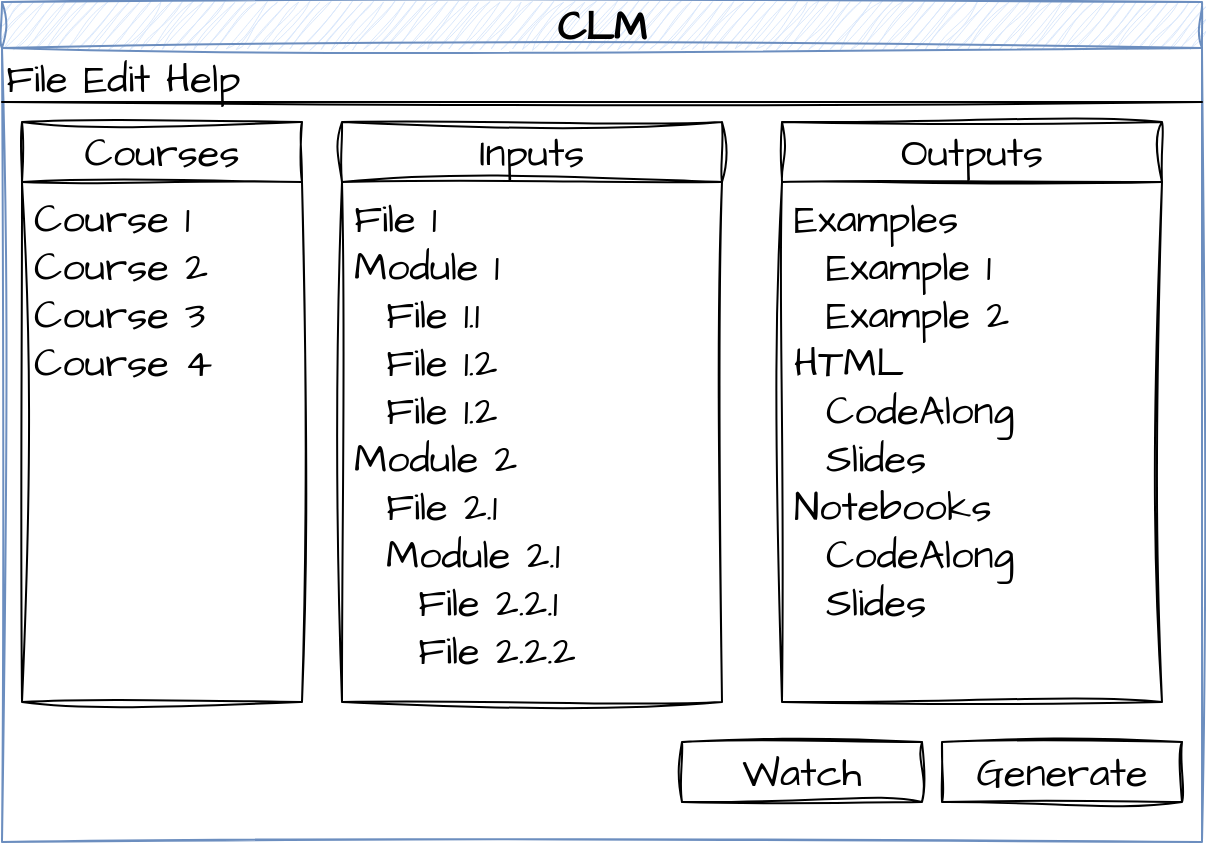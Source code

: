 <mxfile version="21.6.8" type="device">
  <diagram name="Page-1" id="adjO4JCFQo_h4787VyDa">
    <mxGraphModel dx="770" dy="443" grid="1" gridSize="10" guides="1" tooltips="1" connect="1" arrows="1" fold="1" page="1" pageScale="1" pageWidth="827" pageHeight="1169" math="0" shadow="0">
      <root>
        <mxCell id="0" />
        <mxCell id="1" parent="0" />
        <mxCell id="TyMoe3ZimQ05irvyWme5-1" value="CLM" style="swimlane;whiteSpace=wrap;html=1;sketch=1;hachureGap=4;jiggle=2;curveFitting=1;fontFamily=Architects Daughter;fontSource=https%3A%2F%2Ffonts.googleapis.com%2Fcss%3Ffamily%3DArchitects%2BDaughter;fontSize=20;shadow=0;fillColor=#dae8fc;strokeColor=#6c8ebf;" vertex="1" parent="1">
          <mxGeometry x="120" y="20" width="600" height="420" as="geometry" />
        </mxCell>
        <mxCell id="TyMoe3ZimQ05irvyWme5-2" value="Courses" style="swimlane;fontStyle=0;childLayout=stackLayout;horizontal=1;startSize=30;horizontalStack=0;resizeParent=1;resizeParentMax=0;resizeLast=0;collapsible=1;marginBottom=0;whiteSpace=wrap;html=1;sketch=1;hachureGap=4;jiggle=2;curveFitting=1;fontFamily=Architects Daughter;fontSource=https%3A%2F%2Ffonts.googleapis.com%2Fcss%3Ffamily%3DArchitects%2BDaughter;fontSize=20;" vertex="1" parent="TyMoe3ZimQ05irvyWme5-1">
          <mxGeometry x="10" y="60" width="140" height="290" as="geometry">
            <mxRectangle x="10" y="30" width="120" height="40" as="alternateBounds" />
          </mxGeometry>
        </mxCell>
        <mxCell id="TyMoe3ZimQ05irvyWme5-3" value="Course 1&lt;br&gt;Course 2&lt;br&gt;Course 3&lt;br&gt;Course 4&lt;br&gt;" style="text;strokeColor=none;fillColor=none;align=left;verticalAlign=top;spacingLeft=4;spacingRight=4;overflow=hidden;points=[[0,0.5],[1,0.5]];portConstraint=eastwest;rotatable=0;whiteSpace=wrap;html=1;fontSize=20;fontFamily=Architects Daughter;labelPosition=center;verticalLabelPosition=middle;" vertex="1" parent="TyMoe3ZimQ05irvyWme5-2">
          <mxGeometry y="30" width="140" height="260" as="geometry" />
        </mxCell>
        <mxCell id="TyMoe3ZimQ05irvyWme5-6" value="Inputs" style="swimlane;fontStyle=0;childLayout=stackLayout;horizontal=1;startSize=30;horizontalStack=0;resizeParent=1;resizeParentMax=0;resizeLast=0;collapsible=1;marginBottom=0;whiteSpace=wrap;html=1;sketch=1;hachureGap=4;jiggle=2;curveFitting=1;fontFamily=Architects Daughter;fontSource=https%3A%2F%2Ffonts.googleapis.com%2Fcss%3Ffamily%3DArchitects%2BDaughter;fontSize=20;" vertex="1" parent="TyMoe3ZimQ05irvyWme5-1">
          <mxGeometry x="170" y="60" width="190" height="290" as="geometry">
            <mxRectangle x="10" y="30" width="120" height="40" as="alternateBounds" />
          </mxGeometry>
        </mxCell>
        <mxCell id="TyMoe3ZimQ05irvyWme5-7" value="File 1&lt;br&gt;Module 1&lt;br&gt;&amp;nbsp; File 1.1&lt;br&gt;&amp;nbsp; File 1.2&lt;br&gt;&amp;nbsp; File 1.2&lt;br&gt;Module 2&lt;br&gt;&amp;nbsp; File 2.1&lt;br&gt;&amp;nbsp; Module 2.1&lt;br&gt;&amp;nbsp; &amp;nbsp; File 2.2.1&lt;br&gt;&amp;nbsp; &amp;nbsp; File 2.2.2&lt;br&gt;" style="text;strokeColor=none;fillColor=none;align=left;verticalAlign=top;spacingLeft=4;spacingRight=4;overflow=hidden;points=[[0,0.5],[1,0.5]];portConstraint=eastwest;rotatable=0;whiteSpace=wrap;html=1;fontSize=20;fontFamily=Architects Daughter;labelPosition=center;verticalLabelPosition=middle;" vertex="1" parent="TyMoe3ZimQ05irvyWme5-6">
          <mxGeometry y="30" width="190" height="260" as="geometry" />
        </mxCell>
        <mxCell id="TyMoe3ZimQ05irvyWme5-10" value="Outputs" style="swimlane;fontStyle=0;childLayout=stackLayout;horizontal=1;startSize=30;horizontalStack=0;resizeParent=1;resizeParentMax=0;resizeLast=0;collapsible=1;marginBottom=0;whiteSpace=wrap;html=1;sketch=1;hachureGap=4;jiggle=2;curveFitting=1;fontFamily=Architects Daughter;fontSource=https%3A%2F%2Ffonts.googleapis.com%2Fcss%3Ffamily%3DArchitects%2BDaughter;fontSize=20;" vertex="1" parent="TyMoe3ZimQ05irvyWme5-1">
          <mxGeometry x="390" y="60" width="190" height="290" as="geometry">
            <mxRectangle x="10" y="30" width="120" height="40" as="alternateBounds" />
          </mxGeometry>
        </mxCell>
        <mxCell id="TyMoe3ZimQ05irvyWme5-11" value="Examples&lt;br&gt;&amp;nbsp; Example 1&lt;br&gt;&amp;nbsp; Example 2&lt;br&gt;HTML&lt;br&gt;&amp;nbsp; CodeAlong&lt;br&gt;&amp;nbsp; Slides&lt;br&gt;Notebooks&lt;br&gt;&amp;nbsp; CodeAlong&lt;br&gt;&amp;nbsp; Slides" style="text;strokeColor=none;fillColor=none;align=left;verticalAlign=top;spacingLeft=4;spacingRight=4;overflow=hidden;points=[[0,0.5],[1,0.5]];portConstraint=eastwest;rotatable=0;whiteSpace=wrap;html=1;fontSize=20;fontFamily=Architects Daughter;labelPosition=center;verticalLabelPosition=middle;" vertex="1" parent="TyMoe3ZimQ05irvyWme5-10">
          <mxGeometry y="30" width="190" height="260" as="geometry" />
        </mxCell>
        <mxCell id="TyMoe3ZimQ05irvyWme5-16" value="Generate" style="rounded=0;whiteSpace=wrap;html=1;sketch=1;hachureGap=4;jiggle=2;curveFitting=1;fontFamily=Architects Daughter;fontSource=https%3A%2F%2Ffonts.googleapis.com%2Fcss%3Ffamily%3DArchitects%2BDaughter;fontSize=20;" vertex="1" parent="TyMoe3ZimQ05irvyWme5-1">
          <mxGeometry x="470" y="370" width="120" height="30" as="geometry" />
        </mxCell>
        <mxCell id="TyMoe3ZimQ05irvyWme5-17" value="Watch" style="rounded=0;whiteSpace=wrap;html=1;sketch=1;hachureGap=4;jiggle=2;curveFitting=1;fontFamily=Architects Daughter;fontSource=https%3A%2F%2Ffonts.googleapis.com%2Fcss%3Ffamily%3DArchitects%2BDaughter;fontSize=20;" vertex="1" parent="TyMoe3ZimQ05irvyWme5-1">
          <mxGeometry x="340" y="370" width="120" height="30" as="geometry" />
        </mxCell>
        <mxCell id="TyMoe3ZimQ05irvyWme5-25" value="File Edit Help" style="text;html=1;strokeColor=none;fillColor=none;align=left;verticalAlign=middle;whiteSpace=wrap;rounded=0;fontSize=20;fontFamily=Architects Daughter;" vertex="1" parent="TyMoe3ZimQ05irvyWme5-1">
          <mxGeometry y="23" width="600" height="30" as="geometry" />
        </mxCell>
        <mxCell id="TyMoe3ZimQ05irvyWme5-24" value="" style="endArrow=none;html=1;rounded=0;sketch=1;hachureGap=4;jiggle=2;curveFitting=1;fontFamily=Architects Daughter;fontSource=https%3A%2F%2Ffonts.googleapis.com%2Fcss%3Ffamily%3DArchitects%2BDaughter;fontSize=16;" edge="1" parent="1">
          <mxGeometry width="50" height="50" relative="1" as="geometry">
            <mxPoint x="120" y="70" as="sourcePoint" />
            <mxPoint x="720" y="70" as="targetPoint" />
          </mxGeometry>
        </mxCell>
      </root>
    </mxGraphModel>
  </diagram>
</mxfile>
